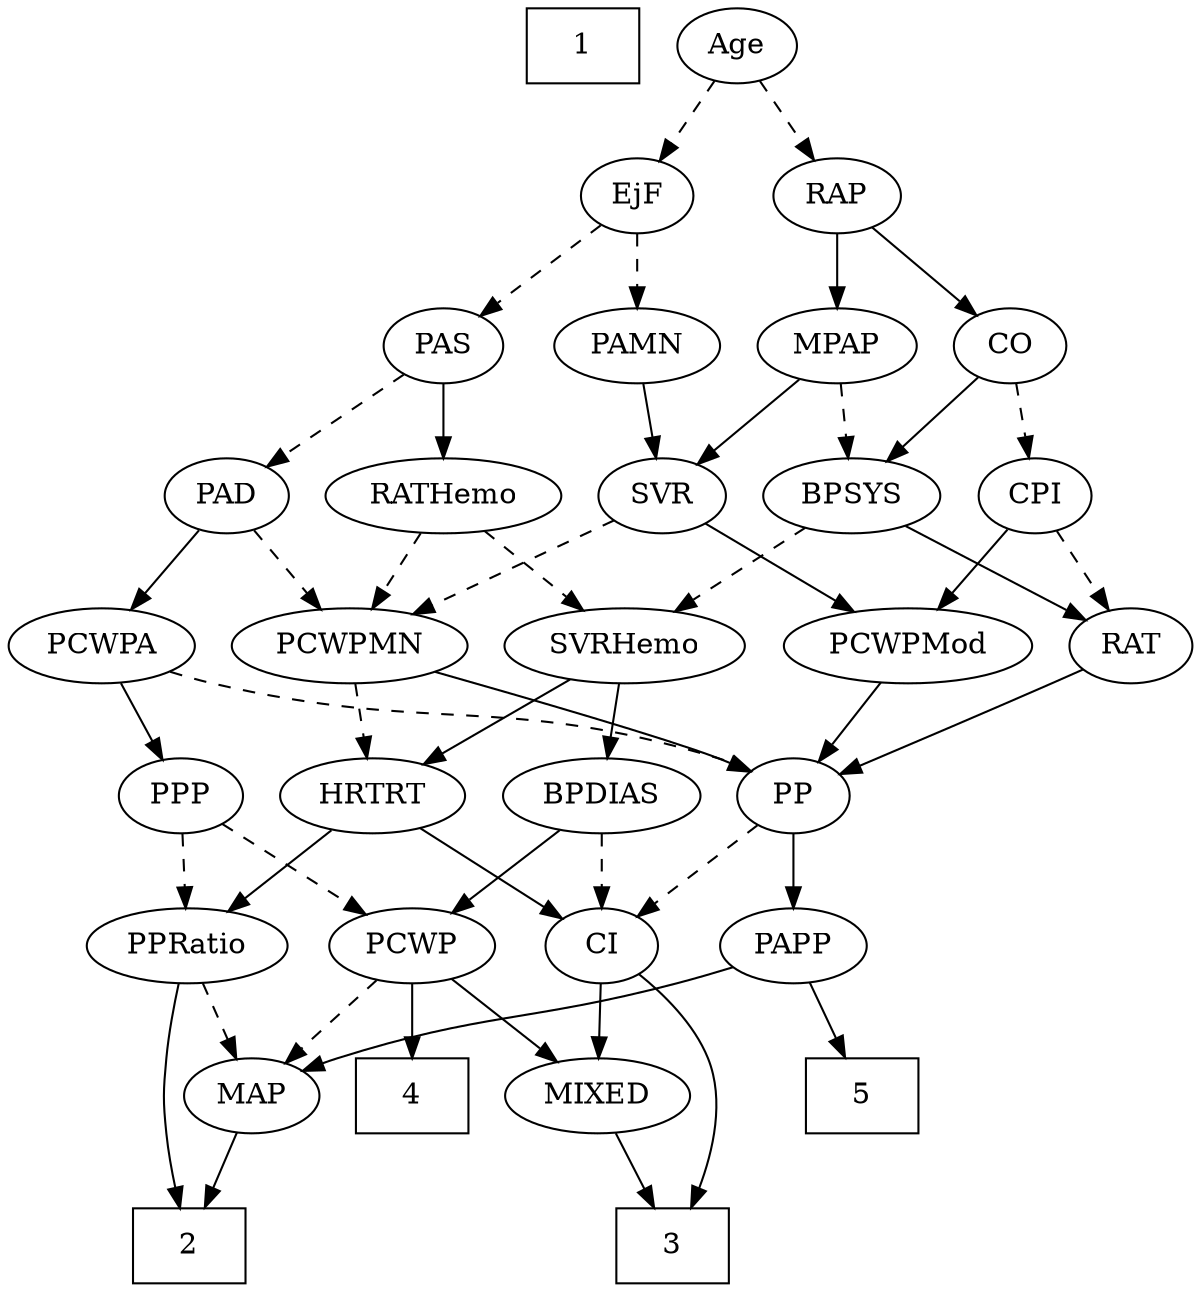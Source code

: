 strict digraph {
	graph [bb="0,0,513.89,612"];
	node [label="\N"];
	1	[height=0.5,
		pos="244.6,594",
		shape=box,
		width=0.75];
	2	[height=0.5,
		pos="105.6,18",
		shape=box,
		width=0.75];
	3	[height=0.5,
		pos="293.6,18",
		shape=box,
		width=0.75];
	4	[height=0.5,
		pos="94.596,90",
		shape=box,
		width=0.75];
	5	[height=0.5,
		pos="382.6,90",
		shape=box,
		width=0.75];
	Age	[height=0.5,
		pos="316.6,594",
		width=0.75];
	EjF	[height=0.5,
		pos="272.6,522",
		width=0.75];
	Age -> EjF	[pos="e,282.54,538.82 306.61,577.12 301.1,568.34 294.13,557.26 287.94,547.42",
		style=dashed];
	RAP	[height=0.5,
		pos="361.6,522",
		width=0.77632];
	Age -> RAP	[pos="e,351.43,538.82 326.81,577.12 332.45,568.34 339.57,557.26 345.9,547.42",
		style=dashed];
	PAS	[height=0.5,
		pos="187.6,450",
		width=0.75];
	EjF -> PAS	[pos="e,203.93,464.46 256.21,507.5 243.63,497.14 226.06,482.67 211.85,470.97",
		style=dashed];
	PAMN	[height=0.5,
		pos="272.6,450",
		width=1.011];
	EjF -> PAMN	[pos="e,272.6,468.1 272.6,503.7 272.6,495.98 272.6,486.71 272.6,478.11",
		style=dashed];
	MPAP	[height=0.5,
		pos="361.6,450",
		width=0.97491];
	RAP -> MPAP	[pos="e,361.6,468.1 361.6,503.7 361.6,495.98 361.6,486.71 361.6,478.11",
		style=solid];
	CO	[height=0.5,
		pos="441.6,450",
		width=0.75];
	RAP -> CO	[pos="e,425.7,464.91 377.79,506.83 389.36,496.71 405.1,482.93 418.06,471.59",
		style=solid];
	MIXED	[height=0.5,
		pos="259.6,90",
		width=1.1193];
	MIXED -> 3	[pos="e,285.21,36.275 267.83,72.055 271.69,64.091 276.4,54.411 280.72,45.51",
		style=solid];
	BPSYS	[height=0.5,
		pos="366.6,378",
		width=1.0471];
	MPAP -> BPSYS	[pos="e,365.37,396.1 362.83,431.7 363.38,423.98 364.05,414.71 364.66,406.11",
		style=dashed];
	SVR	[height=0.5,
		pos="282.6,378",
		width=0.77632];
	MPAP -> SVR	[pos="e,298.52,393.11 344.84,434.15 333.62,424.21 318.69,410.98 306.26,399.97",
		style=solid];
	RAT	[height=0.5,
		pos="486.6,306",
		width=0.75827];
	BPSYS -> RAT	[pos="e,466.62,318.65 389.45,363.67 408.88,352.33 436.88,336 457.83,323.78",
		style=solid];
	SVRHemo	[height=0.5,
		pos="269.6,306",
		width=1.3902];
	BPSYS -> SVRHemo	[pos="e,291.01,322.46 346.5,362.5 332.83,352.63 314.51,339.41 299.18,328.35",
		style=dashed];
	PAD	[height=0.5,
		pos="91.596,378",
		width=0.79437];
	PCWPA	[height=0.5,
		pos="41.596,306",
		width=1.1555];
	PAD -> PCWPA	[pos="e,53.244,323.31 80.251,361.12 74.011,352.38 66.134,341.35 59.121,331.54",
		style=solid];
	PCWPMN	[height=0.5,
		pos="151.6,306",
		width=1.3902];
	PAD -> PCWPMN	[pos="e,137.34,323.63 104.62,361.81 112.23,352.93 122.02,341.5 130.69,331.39",
		style=dashed];
	CO -> BPSYS	[pos="e,383.05,394.36 426.42,434.83 416.1,425.2 402.22,412.25 390.44,401.25",
		style=solid];
	CPI	[height=0.5,
		pos="449.6,378",
		width=0.75];
	CO -> CPI	[pos="e,447.64,396.1 443.57,431.7 444.46,423.98 445.51,414.71 446.5,406.11",
		style=dashed];
	PAS -> PAD	[pos="e,109.74,392.23 169.99,436.16 155.42,425.54 134.51,410.29 117.95,398.22",
		style=dashed];
	RATHemo	[height=0.5,
		pos="187.6,378",
		width=1.3721];
	PAS -> RATHemo	[pos="e,187.6,396.1 187.6,431.7 187.6,423.98 187.6,414.71 187.6,406.11",
		style=solid];
	PAMN -> SVR	[pos="e,280.15,396.1 275.07,431.7 276.17,423.98 277.49,414.71 278.72,406.11",
		style=solid];
	RATHemo -> PCWPMN	[pos="e,160.23,323.79 178.88,360.05 174.68,351.89 169.55,341.91 164.88,332.82",
		style=dashed];
	RATHemo -> SVRHemo	[pos="e,251.06,322.82 206.2,361.12 217.21,351.72 231.33,339.67 243.44,329.33",
		style=dashed];
	CPI -> RAT	[pos="e,478.06,323.15 458.18,360.76 462.66,352.28 468.25,341.71 473.28,332.2",
		style=dashed];
	PCWPMod	[height=0.5,
		pos="389.6,306",
		width=1.4443];
	CPI -> PCWPMod	[pos="e,403.85,323.63 436.58,361.81 428.96,352.93 419.17,341.5 410.5,331.39",
		style=solid];
	PP	[height=0.5,
		pos="347.6,234",
		width=0.75];
	RAT -> PP	[pos="e,368.45,245.5 465.49,294.37 442.08,282.58 404.15,263.48 377.65,250.13",
		style=solid];
	SVR -> PCWPMod	[pos="e,366.15,322.34 301.73,364.49 317.22,354.35 339.39,339.84 357.59,327.94",
		style=solid];
	SVR -> PCWPMN	[pos="e,178.62,321.44 261.84,365.91 241.97,355.29 211.57,339.05 187.73,326.31",
		style=dashed];
	PCWPMod -> PP	[pos="e,357.38,251.31 379.43,288.05 374.4,279.68 368.24,269.4 362.68,260.13",
		style=solid];
	PCWPA -> PP	[pos="e,327.05,245.9 72.381,293.87 78.993,291.72 85.982,289.63 92.596,288 188.35,264.33 217.42,281.34 311.6,252 313.53,251.4 315.49,250.71 \
317.44,249.97",
		style=dashed];
	PPP	[height=0.5,
		pos="75.596,234",
		width=0.75];
	PCWPA -> PPP	[pos="e,67.676,251.31 49.827,288.05 53.853,279.77 58.782,269.62 63.247,260.42",
		style=solid];
	PCWPMN -> PP	[pos="e,326.46,245.5 189.24,293.95 221.96,284 270.44,268.47 311.6,252 313.43,251.27 315.29,250.49 317.17,249.68",
		style=solid];
	HRTRT	[height=0.5,
		pos="160.6,234",
		width=1.1013];
	PCWPMN -> HRTRT	[pos="e,158.4,252.1 153.82,287.7 154.81,279.98 156,270.71 157.11,262.11",
		style=dashed];
	BPDIAS	[height=0.5,
		pos="260.6,234",
		width=1.1735];
	SVRHemo -> BPDIAS	[pos="e,262.8,252.1 267.37,287.7 266.38,279.98 265.19,270.71 264.08,262.11",
		style=solid];
	SVRHemo -> HRTRT	[pos="e,182.46,249.04 246.21,289.98 230.13,279.65 208.6,265.83 191.16,254.63",
		style=solid];
	PCWP	[height=0.5,
		pos="170.6,162",
		width=0.97491];
	BPDIAS -> PCWP	[pos="e,189.16,177.44 241.07,217.81 228.19,207.79 211.16,194.55 197.07,183.59",
		style=solid];
	CI	[height=0.5,
		pos="260.6,162",
		width=0.75];
	BPDIAS -> CI	[pos="e,260.6,180.1 260.6,215.7 260.6,207.98 260.6,198.71 260.6,190.11",
		style=dashed];
	MAP	[height=0.5,
		pos="170.6,90",
		width=0.84854];
	MAP -> 2	[pos="e,121.5,36.127 156.49,73.811 148.28,64.967 137.73,53.607 128.37,43.525",
		style=solid];
	PP -> CI	[pos="e,277.32,176.46 330.82,219.5 317.94,209.14 299.96,194.67 285.42,182.97",
		style=dashed];
	PAPP	[height=0.5,
		pos="347.6,162",
		width=0.88464];
	PP -> PAPP	[pos="e,347.6,180.1 347.6,215.7 347.6,207.98 347.6,198.71 347.6,190.11",
		style=solid];
	PPRatio	[height=0.5,
		pos="76.596,162",
		width=1.1013];
	PPP -> PPRatio	[pos="e,76.352,180.1 75.844,215.7 75.954,207.98 76.086,198.71 76.209,190.11",
		style=dashed];
	PPP -> PCWP	[pos="e,151.32,177.2 93.021,220.16 107.07,209.81 127.08,195.06 143.26,183.14",
		style=dashed];
	PPRatio -> 2	[pos="e,84.33,36.299 67.739,144.14 59.39,125.9 49.423,96.171 58.596,72 62.565,61.544 69.644,51.829 77.124,43.647",
		style=solid];
	PPRatio -> MAP	[pos="e,152.28,104.64 96.531,146.15 110.32,135.89 128.81,122.11 143.88,110.9",
		style=dashed];
	PCWP -> 4	[pos="e,113.19,108.13 154.11,145.81 144.32,136.79 131.69,125.16 120.58,114.93",
		style=solid];
	PCWP -> MIXED	[pos="e,240.57,105.97 189.04,146.5 201.64,136.59 218.54,123.29 232.64,112.2",
		style=solid];
	PCWP -> MAP	[pos="e,170.6,108.1 170.6,143.7 170.6,135.98 170.6,126.71 170.6,118.11",
		style=dashed];
	CI -> 3	[pos="e,301.73,36.268 277.86,147.79 288.97,138.14 302.43,123.98 308.6,108 316.31,87.985 311.49,63.927 305.33,45.872",
		style=solid];
	CI -> MIXED	[pos="e,259.84,108.1 260.35,143.7 260.24,135.98 260.11,126.71 259.98,118.11",
		style=solid];
	PAPP -> 5	[pos="e,373.87,108.45 355.89,144.41 359.91,136.37 364.84,126.51 369.36,117.47",
		style=solid];
	PAPP -> MAP	[pos="e,194.66,101.38 321.74,151.29 294.12,140.84 249.11,123.63 210.6,108 208.41,107.11 206.17,106.19 203.91,105.25",
		style=solid];
	HRTRT -> PPRatio	[pos="e,94.787,178.16 142.37,217.81 130.81,208.18 115.67,195.56 102.83,184.86",
		style=solid];
	HRTRT -> CI	[pos="e,242.58,175.61 181.32,218.5 196.71,207.72 217.82,192.94 234.39,181.34",
		style=solid];
}
